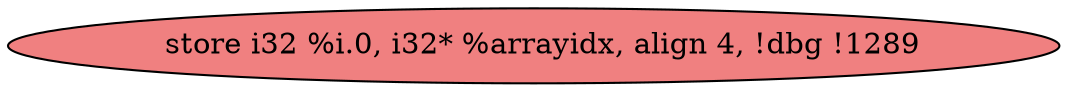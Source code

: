 
digraph G {


node15 [fillcolor=lightcoral,label="  store i32 %i.0, i32* %arrayidx, align 4, !dbg !1289",shape=ellipse,style=filled ]



}
